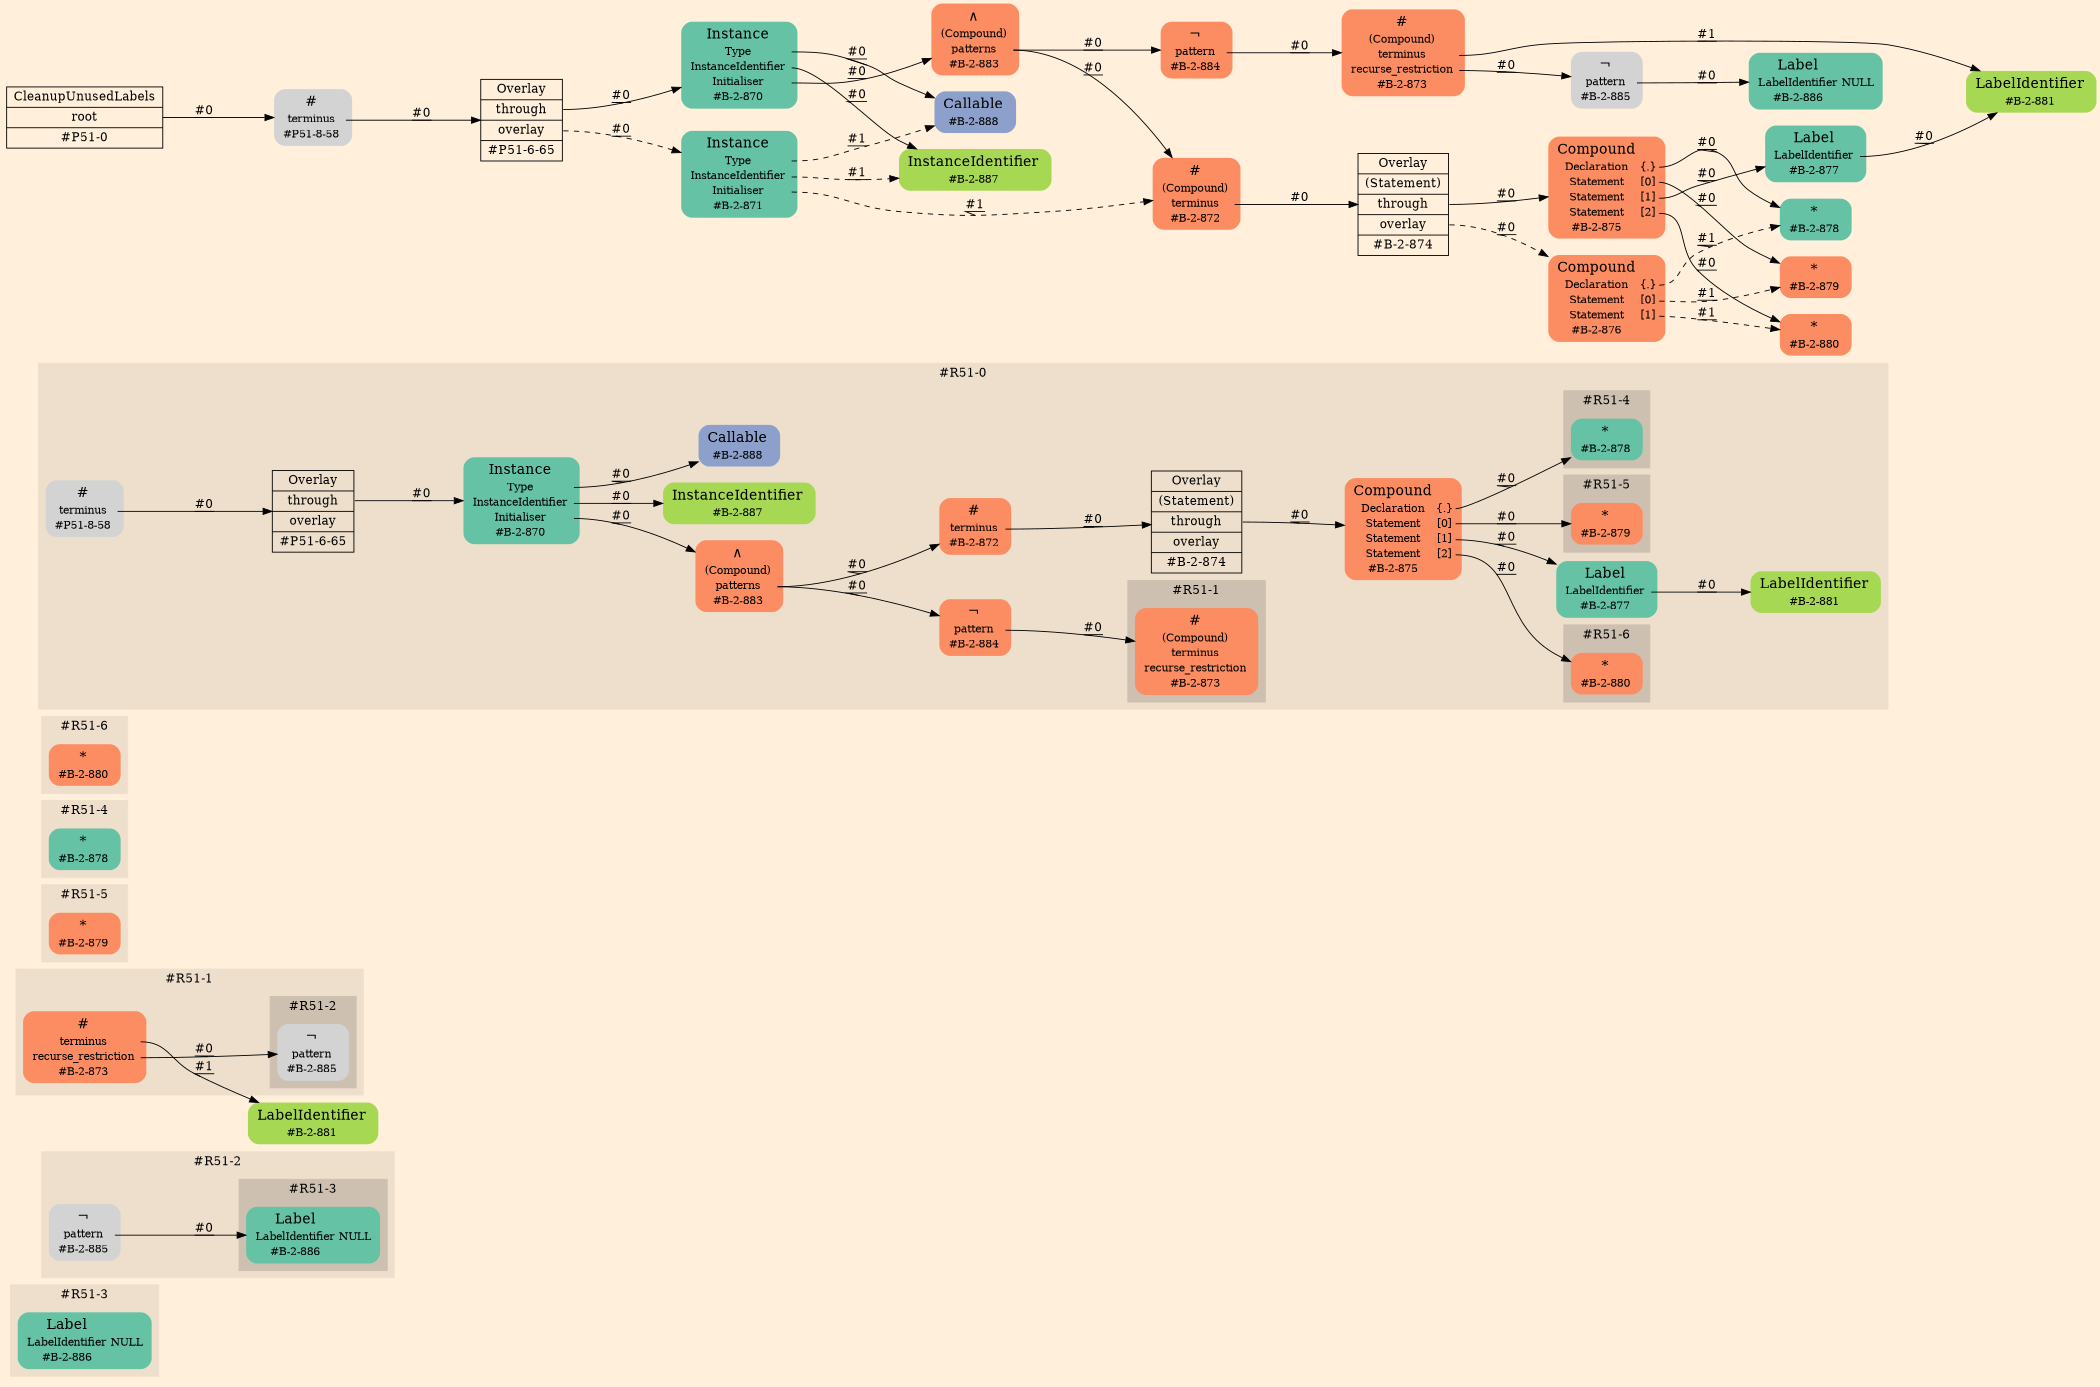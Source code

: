 digraph Inferno {
graph [
rankdir = "LR"
ranksep = 1.0
size = "14,20"
bgcolor = antiquewhite1
color = black
fontcolor = black
];
node [
];
subgraph "cluster#R51-3" {
label = "#R51-3"
style = "filled"
color = antiquewhite2
"#R51-3/#B-2-886" [
shape = "plaintext"
fillcolor = "/set28/1"
label = <<TABLE BORDER="0" CELLBORDER="0" CELLSPACING="0">
 <TR>
  <TD><FONT POINT-SIZE="16.0">Label</FONT></TD>
  <TD></TD>
 </TR>
 <TR>
  <TD>LabelIdentifier</TD>
  <TD PORT="port0">NULL</TD>
 </TR>
 <TR>
  <TD>#B-2-886</TD>
  <TD PORT="port1"></TD>
 </TR>
</TABLE>>
style = "rounded,filled"
fontsize = "12"
];
}
subgraph "cluster#R51-2" {
label = "#R51-2"
style = "filled"
color = antiquewhite2
"#R51-2/#B-2-885" [
shape = "plaintext"
label = <<TABLE BORDER="0" CELLBORDER="0" CELLSPACING="0">
 <TR>
  <TD><FONT POINT-SIZE="16.0">¬</FONT></TD>
  <TD></TD>
 </TR>
 <TR>
  <TD>pattern</TD>
  <TD PORT="port0"></TD>
 </TR>
 <TR>
  <TD>#B-2-885</TD>
  <TD PORT="port1"></TD>
 </TR>
</TABLE>>
style = "rounded,filled"
fontsize = "12"
];
subgraph "cluster#R51-3" {
label = "#R51-3"
style = "filled"
color = antiquewhite3
"#R51-2/#B-2-886" [
shape = "plaintext"
fillcolor = "/set28/1"
label = <<TABLE BORDER="0" CELLBORDER="0" CELLSPACING="0">
 <TR>
  <TD><FONT POINT-SIZE="16.0">Label</FONT></TD>
  <TD></TD>
 </TR>
 <TR>
  <TD>LabelIdentifier</TD>
  <TD PORT="port0">NULL</TD>
 </TR>
 <TR>
  <TD>#B-2-886</TD>
  <TD PORT="port1"></TD>
 </TR>
</TABLE>>
style = "rounded,filled"
fontsize = "12"
];
}
}
"#R51-1/#B-2-881" [
shape = "plaintext"
fillcolor = "/set28/5"
label = <<TABLE BORDER="0" CELLBORDER="0" CELLSPACING="0">
 <TR>
  <TD><FONT POINT-SIZE="16.0">LabelIdentifier</FONT></TD>
  <TD></TD>
 </TR>
 <TR>
  <TD>#B-2-881</TD>
  <TD PORT="port0"></TD>
 </TR>
</TABLE>>
style = "rounded,filled"
fontsize = "12"
];
subgraph "cluster#R51-1" {
label = "#R51-1"
style = "filled"
color = antiquewhite2
"#R51-1/#B-2-873" [
shape = "plaintext"
fillcolor = "/set28/2"
label = <<TABLE BORDER="0" CELLBORDER="0" CELLSPACING="0">
 <TR>
  <TD><FONT POINT-SIZE="16.0">#</FONT></TD>
  <TD></TD>
 </TR>
 <TR>
  <TD>terminus</TD>
  <TD PORT="port0"></TD>
 </TR>
 <TR>
  <TD>recurse_restriction</TD>
  <TD PORT="port1"></TD>
 </TR>
 <TR>
  <TD>#B-2-873</TD>
  <TD PORT="port2"></TD>
 </TR>
</TABLE>>
style = "rounded,filled"
fontsize = "12"
];
subgraph "cluster#R51-2" {
label = "#R51-2"
style = "filled"
color = antiquewhite3
"#R51-1/#B-2-885" [
shape = "plaintext"
label = <<TABLE BORDER="0" CELLBORDER="0" CELLSPACING="0">
 <TR>
  <TD><FONT POINT-SIZE="16.0">¬</FONT></TD>
  <TD></TD>
 </TR>
 <TR>
  <TD>pattern</TD>
  <TD PORT="port0"></TD>
 </TR>
 <TR>
  <TD>#B-2-885</TD>
  <TD PORT="port1"></TD>
 </TR>
</TABLE>>
style = "rounded,filled"
fontsize = "12"
];
}
}
subgraph "cluster#R51-5" {
label = "#R51-5"
style = "filled"
color = antiquewhite2
"#R51-5/#B-2-879" [
shape = "plaintext"
fillcolor = "/set28/2"
label = <<TABLE BORDER="0" CELLBORDER="0" CELLSPACING="0">
 <TR>
  <TD><FONT POINT-SIZE="16.0">*</FONT></TD>
  <TD></TD>
 </TR>
 <TR>
  <TD>#B-2-879</TD>
  <TD PORT="port0"></TD>
 </TR>
</TABLE>>
style = "rounded,filled"
fontsize = "12"
];
}
subgraph "cluster#R51-4" {
label = "#R51-4"
style = "filled"
color = antiquewhite2
"#R51-4/#B-2-878" [
shape = "plaintext"
fillcolor = "/set28/1"
label = <<TABLE BORDER="0" CELLBORDER="0" CELLSPACING="0">
 <TR>
  <TD><FONT POINT-SIZE="16.0">*</FONT></TD>
  <TD></TD>
 </TR>
 <TR>
  <TD>#B-2-878</TD>
  <TD PORT="port0"></TD>
 </TR>
</TABLE>>
style = "rounded,filled"
fontsize = "12"
];
}
subgraph "cluster#R51-6" {
label = "#R51-6"
style = "filled"
color = antiquewhite2
"#R51-6/#B-2-880" [
shape = "plaintext"
fillcolor = "/set28/2"
label = <<TABLE BORDER="0" CELLBORDER="0" CELLSPACING="0">
 <TR>
  <TD><FONT POINT-SIZE="16.0">*</FONT></TD>
  <TD></TD>
 </TR>
 <TR>
  <TD>#B-2-880</TD>
  <TD PORT="port0"></TD>
 </TR>
</TABLE>>
style = "rounded,filled"
fontsize = "12"
];
}
subgraph "cluster#R51-0" {
label = "#R51-0"
style = "filled"
color = antiquewhite2
"#R51-0/#B-2-881" [
shape = "plaintext"
fillcolor = "/set28/5"
label = <<TABLE BORDER="0" CELLBORDER="0" CELLSPACING="0">
 <TR>
  <TD><FONT POINT-SIZE="16.0">LabelIdentifier</FONT></TD>
  <TD></TD>
 </TR>
 <TR>
  <TD>#B-2-881</TD>
  <TD PORT="port0"></TD>
 </TR>
</TABLE>>
style = "rounded,filled"
fontsize = "12"
];
"#R51-0/#B-2-877" [
shape = "plaintext"
fillcolor = "/set28/1"
label = <<TABLE BORDER="0" CELLBORDER="0" CELLSPACING="0">
 <TR>
  <TD><FONT POINT-SIZE="16.0">Label</FONT></TD>
  <TD></TD>
 </TR>
 <TR>
  <TD>LabelIdentifier</TD>
  <TD PORT="port0"></TD>
 </TR>
 <TR>
  <TD>#B-2-877</TD>
  <TD PORT="port1"></TD>
 </TR>
</TABLE>>
style = "rounded,filled"
fontsize = "12"
];
"#R51-0/#B-2-875" [
shape = "plaintext"
fillcolor = "/set28/2"
label = <<TABLE BORDER="0" CELLBORDER="0" CELLSPACING="0">
 <TR>
  <TD><FONT POINT-SIZE="16.0">Compound</FONT></TD>
  <TD></TD>
 </TR>
 <TR>
  <TD>Declaration</TD>
  <TD PORT="port0">{.}</TD>
 </TR>
 <TR>
  <TD>Statement</TD>
  <TD PORT="port1">[0]</TD>
 </TR>
 <TR>
  <TD>Statement</TD>
  <TD PORT="port2">[1]</TD>
 </TR>
 <TR>
  <TD>Statement</TD>
  <TD PORT="port3">[2]</TD>
 </TR>
 <TR>
  <TD>#B-2-875</TD>
  <TD PORT="port4"></TD>
 </TR>
</TABLE>>
style = "rounded,filled"
fontsize = "12"
];
"#R51-0/#B-2-874" [
shape = "record"
fillcolor = antiquewhite2
label = "<fixed> Overlay | <port0> (Statement) | <port1> through | <port2> overlay | <port3> #B-2-874"
style = "filled"
fontsize = "14"
color = black
fontcolor = black
];
"#R51-0/#B-2-884" [
shape = "plaintext"
fillcolor = "/set28/2"
label = <<TABLE BORDER="0" CELLBORDER="0" CELLSPACING="0">
 <TR>
  <TD><FONT POINT-SIZE="16.0">¬</FONT></TD>
  <TD></TD>
 </TR>
 <TR>
  <TD>pattern</TD>
  <TD PORT="port0"></TD>
 </TR>
 <TR>
  <TD>#B-2-884</TD>
  <TD PORT="port1"></TD>
 </TR>
</TABLE>>
style = "rounded,filled"
fontsize = "12"
];
"#R51-0/#B-2-872" [
shape = "plaintext"
fillcolor = "/set28/2"
label = <<TABLE BORDER="0" CELLBORDER="0" CELLSPACING="0">
 <TR>
  <TD><FONT POINT-SIZE="16.0">#</FONT></TD>
  <TD></TD>
 </TR>
 <TR>
  <TD>terminus</TD>
  <TD PORT="port0"></TD>
 </TR>
 <TR>
  <TD>#B-2-872</TD>
  <TD PORT="port1"></TD>
 </TR>
</TABLE>>
style = "rounded,filled"
fontsize = "12"
];
"#R51-0/#P51-6-65" [
shape = "record"
fillcolor = antiquewhite2
label = "<fixed> Overlay | <port0> through | <port1> overlay | <port2> #P51-6-65"
style = "filled"
fontsize = "14"
color = black
fontcolor = black
];
"#R51-0/#P51-8-58" [
shape = "plaintext"
label = <<TABLE BORDER="0" CELLBORDER="0" CELLSPACING="0">
 <TR>
  <TD><FONT POINT-SIZE="16.0">#</FONT></TD>
  <TD></TD>
 </TR>
 <TR>
  <TD>terminus</TD>
  <TD PORT="port0"></TD>
 </TR>
 <TR>
  <TD>#P51-8-58</TD>
  <TD PORT="port1"></TD>
 </TR>
</TABLE>>
style = "rounded,filled"
fontsize = "12"
];
"#R51-0/#B-2-870" [
shape = "plaintext"
fillcolor = "/set28/1"
label = <<TABLE BORDER="0" CELLBORDER="0" CELLSPACING="0">
 <TR>
  <TD><FONT POINT-SIZE="16.0">Instance</FONT></TD>
  <TD></TD>
 </TR>
 <TR>
  <TD>Type</TD>
  <TD PORT="port0"></TD>
 </TR>
 <TR>
  <TD>InstanceIdentifier</TD>
  <TD PORT="port1"></TD>
 </TR>
 <TR>
  <TD>Initialiser</TD>
  <TD PORT="port2"></TD>
 </TR>
 <TR>
  <TD>#B-2-870</TD>
  <TD PORT="port3"></TD>
 </TR>
</TABLE>>
style = "rounded,filled"
fontsize = "12"
];
"#R51-0/#B-2-883" [
shape = "plaintext"
fillcolor = "/set28/2"
label = <<TABLE BORDER="0" CELLBORDER="0" CELLSPACING="0">
 <TR>
  <TD><FONT POINT-SIZE="16.0">∧</FONT></TD>
  <TD></TD>
 </TR>
 <TR>
  <TD>(Compound)</TD>
  <TD PORT="port0"></TD>
 </TR>
 <TR>
  <TD>patterns</TD>
  <TD PORT="port1"></TD>
 </TR>
 <TR>
  <TD>#B-2-883</TD>
  <TD PORT="port2"></TD>
 </TR>
</TABLE>>
style = "rounded,filled"
fontsize = "12"
];
"#R51-0/#B-2-888" [
shape = "plaintext"
fillcolor = "/set28/3"
label = <<TABLE BORDER="0" CELLBORDER="0" CELLSPACING="0">
 <TR>
  <TD><FONT POINT-SIZE="16.0">Callable</FONT></TD>
  <TD></TD>
 </TR>
 <TR>
  <TD>#B-2-888</TD>
  <TD PORT="port0"></TD>
 </TR>
</TABLE>>
style = "rounded,filled"
fontsize = "12"
];
"#R51-0/#B-2-887" [
shape = "plaintext"
fillcolor = "/set28/5"
label = <<TABLE BORDER="0" CELLBORDER="0" CELLSPACING="0">
 <TR>
  <TD><FONT POINT-SIZE="16.0">InstanceIdentifier</FONT></TD>
  <TD></TD>
 </TR>
 <TR>
  <TD>#B-2-887</TD>
  <TD PORT="port0"></TD>
 </TR>
</TABLE>>
style = "rounded,filled"
fontsize = "12"
];
subgraph "cluster#R51-1" {
label = "#R51-1"
style = "filled"
color = antiquewhite3
"#R51-0/#B-2-873" [
shape = "plaintext"
fillcolor = "/set28/2"
label = <<TABLE BORDER="0" CELLBORDER="0" CELLSPACING="0">
 <TR>
  <TD><FONT POINT-SIZE="16.0">#</FONT></TD>
  <TD></TD>
 </TR>
 <TR>
  <TD>(Compound)</TD>
  <TD PORT="port0"></TD>
 </TR>
 <TR>
  <TD>terminus</TD>
  <TD PORT="port1"></TD>
 </TR>
 <TR>
  <TD>recurse_restriction</TD>
  <TD PORT="port2"></TD>
 </TR>
 <TR>
  <TD>#B-2-873</TD>
  <TD PORT="port3"></TD>
 </TR>
</TABLE>>
style = "rounded,filled"
fontsize = "12"
];
}
subgraph "cluster#R51-6" {
label = "#R51-6"
style = "filled"
color = antiquewhite3
"#R51-0/#B-2-880" [
shape = "plaintext"
fillcolor = "/set28/2"
label = <<TABLE BORDER="0" CELLBORDER="0" CELLSPACING="0">
 <TR>
  <TD><FONT POINT-SIZE="16.0">*</FONT></TD>
  <TD></TD>
 </TR>
 <TR>
  <TD>#B-2-880</TD>
  <TD PORT="port0"></TD>
 </TR>
</TABLE>>
style = "rounded,filled"
fontsize = "12"
];
}
subgraph "cluster#R51-4" {
label = "#R51-4"
style = "filled"
color = antiquewhite3
"#R51-0/#B-2-878" [
shape = "plaintext"
fillcolor = "/set28/1"
label = <<TABLE BORDER="0" CELLBORDER="0" CELLSPACING="0">
 <TR>
  <TD><FONT POINT-SIZE="16.0">*</FONT></TD>
  <TD></TD>
 </TR>
 <TR>
  <TD>#B-2-878</TD>
  <TD PORT="port0"></TD>
 </TR>
</TABLE>>
style = "rounded,filled"
fontsize = "12"
];
}
subgraph "cluster#R51-5" {
label = "#R51-5"
style = "filled"
color = antiquewhite3
"#R51-0/#B-2-879" [
shape = "plaintext"
fillcolor = "/set28/2"
label = <<TABLE BORDER="0" CELLBORDER="0" CELLSPACING="0">
 <TR>
  <TD><FONT POINT-SIZE="16.0">*</FONT></TD>
  <TD></TD>
 </TR>
 <TR>
  <TD>#B-2-879</TD>
  <TD PORT="port0"></TD>
 </TR>
</TABLE>>
style = "rounded,filled"
fontsize = "12"
];
}
}
"CR#P51-0" [
shape = "record"
fillcolor = antiquewhite1
label = "<fixed> CleanupUnusedLabels | <port0> root | <port1> #P51-0"
style = "filled"
fontsize = "14"
color = black
fontcolor = black
];
"#P51-8-58" [
shape = "plaintext"
label = <<TABLE BORDER="0" CELLBORDER="0" CELLSPACING="0">
 <TR>
  <TD><FONT POINT-SIZE="16.0">#</FONT></TD>
  <TD></TD>
 </TR>
 <TR>
  <TD>terminus</TD>
  <TD PORT="port0"></TD>
 </TR>
 <TR>
  <TD>#P51-8-58</TD>
  <TD PORT="port1"></TD>
 </TR>
</TABLE>>
style = "rounded,filled"
fontsize = "12"
];
"#P51-6-65" [
shape = "record"
fillcolor = antiquewhite1
label = "<fixed> Overlay | <port0> through | <port1> overlay | <port2> #P51-6-65"
style = "filled"
fontsize = "14"
color = black
fontcolor = black
];
"#B-2-870" [
shape = "plaintext"
fillcolor = "/set28/1"
label = <<TABLE BORDER="0" CELLBORDER="0" CELLSPACING="0">
 <TR>
  <TD><FONT POINT-SIZE="16.0">Instance</FONT></TD>
  <TD></TD>
 </TR>
 <TR>
  <TD>Type</TD>
  <TD PORT="port0"></TD>
 </TR>
 <TR>
  <TD>InstanceIdentifier</TD>
  <TD PORT="port1"></TD>
 </TR>
 <TR>
  <TD>Initialiser</TD>
  <TD PORT="port2"></TD>
 </TR>
 <TR>
  <TD>#B-2-870</TD>
  <TD PORT="port3"></TD>
 </TR>
</TABLE>>
style = "rounded,filled"
fontsize = "12"
];
"#B-2-888" [
shape = "plaintext"
fillcolor = "/set28/3"
label = <<TABLE BORDER="0" CELLBORDER="0" CELLSPACING="0">
 <TR>
  <TD><FONT POINT-SIZE="16.0">Callable</FONT></TD>
  <TD></TD>
 </TR>
 <TR>
  <TD>#B-2-888</TD>
  <TD PORT="port0"></TD>
 </TR>
</TABLE>>
style = "rounded,filled"
fontsize = "12"
];
"#B-2-887" [
shape = "plaintext"
fillcolor = "/set28/5"
label = <<TABLE BORDER="0" CELLBORDER="0" CELLSPACING="0">
 <TR>
  <TD><FONT POINT-SIZE="16.0">InstanceIdentifier</FONT></TD>
  <TD></TD>
 </TR>
 <TR>
  <TD>#B-2-887</TD>
  <TD PORT="port0"></TD>
 </TR>
</TABLE>>
style = "rounded,filled"
fontsize = "12"
];
"#B-2-883" [
shape = "plaintext"
fillcolor = "/set28/2"
label = <<TABLE BORDER="0" CELLBORDER="0" CELLSPACING="0">
 <TR>
  <TD><FONT POINT-SIZE="16.0">∧</FONT></TD>
  <TD></TD>
 </TR>
 <TR>
  <TD>(Compound)</TD>
  <TD PORT="port0"></TD>
 </TR>
 <TR>
  <TD>patterns</TD>
  <TD PORT="port1"></TD>
 </TR>
 <TR>
  <TD>#B-2-883</TD>
  <TD PORT="port2"></TD>
 </TR>
</TABLE>>
style = "rounded,filled"
fontsize = "12"
];
"#B-2-872" [
shape = "plaintext"
fillcolor = "/set28/2"
label = <<TABLE BORDER="0" CELLBORDER="0" CELLSPACING="0">
 <TR>
  <TD><FONT POINT-SIZE="16.0">#</FONT></TD>
  <TD></TD>
 </TR>
 <TR>
  <TD>(Compound)</TD>
  <TD PORT="port0"></TD>
 </TR>
 <TR>
  <TD>terminus</TD>
  <TD PORT="port1"></TD>
 </TR>
 <TR>
  <TD>#B-2-872</TD>
  <TD PORT="port2"></TD>
 </TR>
</TABLE>>
style = "rounded,filled"
fontsize = "12"
];
"#B-2-874" [
shape = "record"
fillcolor = antiquewhite1
label = "<fixed> Overlay | <port0> (Statement) | <port1> through | <port2> overlay | <port3> #B-2-874"
style = "filled"
fontsize = "14"
color = black
fontcolor = black
];
"#B-2-875" [
shape = "plaintext"
fillcolor = "/set28/2"
label = <<TABLE BORDER="0" CELLBORDER="0" CELLSPACING="0">
 <TR>
  <TD><FONT POINT-SIZE="16.0">Compound</FONT></TD>
  <TD></TD>
 </TR>
 <TR>
  <TD>Declaration</TD>
  <TD PORT="port0">{.}</TD>
 </TR>
 <TR>
  <TD>Statement</TD>
  <TD PORT="port1">[0]</TD>
 </TR>
 <TR>
  <TD>Statement</TD>
  <TD PORT="port2">[1]</TD>
 </TR>
 <TR>
  <TD>Statement</TD>
  <TD PORT="port3">[2]</TD>
 </TR>
 <TR>
  <TD>#B-2-875</TD>
  <TD PORT="port4"></TD>
 </TR>
</TABLE>>
style = "rounded,filled"
fontsize = "12"
];
"#B-2-878" [
shape = "plaintext"
fillcolor = "/set28/1"
label = <<TABLE BORDER="0" CELLBORDER="0" CELLSPACING="0">
 <TR>
  <TD><FONT POINT-SIZE="16.0">*</FONT></TD>
  <TD></TD>
 </TR>
 <TR>
  <TD>#B-2-878</TD>
  <TD PORT="port0"></TD>
 </TR>
</TABLE>>
style = "rounded,filled"
fontsize = "12"
];
"#B-2-879" [
shape = "plaintext"
fillcolor = "/set28/2"
label = <<TABLE BORDER="0" CELLBORDER="0" CELLSPACING="0">
 <TR>
  <TD><FONT POINT-SIZE="16.0">*</FONT></TD>
  <TD></TD>
 </TR>
 <TR>
  <TD>#B-2-879</TD>
  <TD PORT="port0"></TD>
 </TR>
</TABLE>>
style = "rounded,filled"
fontsize = "12"
];
"#B-2-877" [
shape = "plaintext"
fillcolor = "/set28/1"
label = <<TABLE BORDER="0" CELLBORDER="0" CELLSPACING="0">
 <TR>
  <TD><FONT POINT-SIZE="16.0">Label</FONT></TD>
  <TD></TD>
 </TR>
 <TR>
  <TD>LabelIdentifier</TD>
  <TD PORT="port0"></TD>
 </TR>
 <TR>
  <TD>#B-2-877</TD>
  <TD PORT="port1"></TD>
 </TR>
</TABLE>>
style = "rounded,filled"
fontsize = "12"
];
"#B-2-881" [
shape = "plaintext"
fillcolor = "/set28/5"
label = <<TABLE BORDER="0" CELLBORDER="0" CELLSPACING="0">
 <TR>
  <TD><FONT POINT-SIZE="16.0">LabelIdentifier</FONT></TD>
  <TD></TD>
 </TR>
 <TR>
  <TD>#B-2-881</TD>
  <TD PORT="port0"></TD>
 </TR>
</TABLE>>
style = "rounded,filled"
fontsize = "12"
];
"#B-2-880" [
shape = "plaintext"
fillcolor = "/set28/2"
label = <<TABLE BORDER="0" CELLBORDER="0" CELLSPACING="0">
 <TR>
  <TD><FONT POINT-SIZE="16.0">*</FONT></TD>
  <TD></TD>
 </TR>
 <TR>
  <TD>#B-2-880</TD>
  <TD PORT="port0"></TD>
 </TR>
</TABLE>>
style = "rounded,filled"
fontsize = "12"
];
"#B-2-876" [
shape = "plaintext"
fillcolor = "/set28/2"
label = <<TABLE BORDER="0" CELLBORDER="0" CELLSPACING="0">
 <TR>
  <TD><FONT POINT-SIZE="16.0">Compound</FONT></TD>
  <TD></TD>
 </TR>
 <TR>
  <TD>Declaration</TD>
  <TD PORT="port0">{.}</TD>
 </TR>
 <TR>
  <TD>Statement</TD>
  <TD PORT="port1">[0]</TD>
 </TR>
 <TR>
  <TD>Statement</TD>
  <TD PORT="port2">[1]</TD>
 </TR>
 <TR>
  <TD>#B-2-876</TD>
  <TD PORT="port3"></TD>
 </TR>
</TABLE>>
style = "rounded,filled"
fontsize = "12"
];
"#B-2-884" [
shape = "plaintext"
fillcolor = "/set28/2"
label = <<TABLE BORDER="0" CELLBORDER="0" CELLSPACING="0">
 <TR>
  <TD><FONT POINT-SIZE="16.0">¬</FONT></TD>
  <TD></TD>
 </TR>
 <TR>
  <TD>pattern</TD>
  <TD PORT="port0"></TD>
 </TR>
 <TR>
  <TD>#B-2-884</TD>
  <TD PORT="port1"></TD>
 </TR>
</TABLE>>
style = "rounded,filled"
fontsize = "12"
];
"#B-2-873" [
shape = "plaintext"
fillcolor = "/set28/2"
label = <<TABLE BORDER="0" CELLBORDER="0" CELLSPACING="0">
 <TR>
  <TD><FONT POINT-SIZE="16.0">#</FONT></TD>
  <TD></TD>
 </TR>
 <TR>
  <TD>(Compound)</TD>
  <TD PORT="port0"></TD>
 </TR>
 <TR>
  <TD>terminus</TD>
  <TD PORT="port1"></TD>
 </TR>
 <TR>
  <TD>recurse_restriction</TD>
  <TD PORT="port2"></TD>
 </TR>
 <TR>
  <TD>#B-2-873</TD>
  <TD PORT="port3"></TD>
 </TR>
</TABLE>>
style = "rounded,filled"
fontsize = "12"
];
"#B-2-885" [
shape = "plaintext"
label = <<TABLE BORDER="0" CELLBORDER="0" CELLSPACING="0">
 <TR>
  <TD><FONT POINT-SIZE="16.0">¬</FONT></TD>
  <TD></TD>
 </TR>
 <TR>
  <TD>pattern</TD>
  <TD PORT="port0"></TD>
 </TR>
 <TR>
  <TD>#B-2-885</TD>
  <TD PORT="port1"></TD>
 </TR>
</TABLE>>
style = "rounded,filled"
fontsize = "12"
];
"#B-2-886" [
shape = "plaintext"
fillcolor = "/set28/1"
label = <<TABLE BORDER="0" CELLBORDER="0" CELLSPACING="0">
 <TR>
  <TD><FONT POINT-SIZE="16.0">Label</FONT></TD>
  <TD></TD>
 </TR>
 <TR>
  <TD>LabelIdentifier</TD>
  <TD PORT="port0">NULL</TD>
 </TR>
 <TR>
  <TD>#B-2-886</TD>
  <TD PORT="port1"></TD>
 </TR>
</TABLE>>
style = "rounded,filled"
fontsize = "12"
];
"#B-2-871" [
shape = "plaintext"
fillcolor = "/set28/1"
label = <<TABLE BORDER="0" CELLBORDER="0" CELLSPACING="0">
 <TR>
  <TD><FONT POINT-SIZE="16.0">Instance</FONT></TD>
  <TD></TD>
 </TR>
 <TR>
  <TD>Type</TD>
  <TD PORT="port0"></TD>
 </TR>
 <TR>
  <TD>InstanceIdentifier</TD>
  <TD PORT="port1"></TD>
 </TR>
 <TR>
  <TD>Initialiser</TD>
  <TD PORT="port2"></TD>
 </TR>
 <TR>
  <TD>#B-2-871</TD>
  <TD PORT="port3"></TD>
 </TR>
</TABLE>>
style = "rounded,filled"
fontsize = "12"
];
"CR#P51-0":port0 -> "#P51-8-58" [style="solid"
label = "#0"
decorate = true
color = black
fontcolor = black
];
"#P51-8-58":port0 -> "#P51-6-65" [style="solid"
label = "#0"
decorate = true
color = black
fontcolor = black
];
"#P51-6-65":port0 -> "#B-2-870" [style="solid"
label = "#0"
decorate = true
color = black
fontcolor = black
];
"#P51-6-65":port1 -> "#B-2-871" [style="dashed"
label = "#0"
decorate = true
color = black
fontcolor = black
];
"#B-2-870":port0 -> "#B-2-888" [style="solid"
label = "#0"
decorate = true
color = black
fontcolor = black
];
"#B-2-870":port1 -> "#B-2-887" [style="solid"
label = "#0"
decorate = true
color = black
fontcolor = black
];
"#B-2-870":port2 -> "#B-2-883" [style="solid"
label = "#0"
decorate = true
color = black
fontcolor = black
];
"#B-2-883":port1 -> "#B-2-872" [style="solid"
label = "#0"
decorate = true
color = black
fontcolor = black
];
"#B-2-883":port1 -> "#B-2-884" [style="solid"
label = "#0"
decorate = true
color = black
fontcolor = black
];
"#B-2-872":port1 -> "#B-2-874" [style="solid"
label = "#0"
decorate = true
color = black
fontcolor = black
];
"#B-2-874":port1 -> "#B-2-875" [style="solid"
label = "#0"
decorate = true
color = black
fontcolor = black
];
"#B-2-874":port2 -> "#B-2-876" [style="dashed"
label = "#0"
decorate = true
color = black
fontcolor = black
];
"#B-2-875":port0 -> "#B-2-878" [style="solid"
label = "#0"
decorate = true
color = black
fontcolor = black
];
"#B-2-875":port1 -> "#B-2-879" [style="solid"
label = "#0"
decorate = true
color = black
fontcolor = black
];
"#B-2-875":port2 -> "#B-2-877" [style="solid"
label = "#0"
decorate = true
color = black
fontcolor = black
];
"#B-2-875":port3 -> "#B-2-880" [style="solid"
label = "#0"
decorate = true
color = black
fontcolor = black
];
"#B-2-877":port0 -> "#B-2-881" [style="solid"
label = "#0"
decorate = true
color = black
fontcolor = black
];
"#B-2-876":port0 -> "#B-2-878" [style="dashed"
label = "#1"
decorate = true
color = black
fontcolor = black
];
"#B-2-876":port1 -> "#B-2-879" [style="dashed"
label = "#1"
decorate = true
color = black
fontcolor = black
];
"#B-2-876":port2 -> "#B-2-880" [style="dashed"
label = "#1"
decorate = true
color = black
fontcolor = black
];
"#B-2-884":port0 -> "#B-2-873" [style="solid"
label = "#0"
decorate = true
color = black
fontcolor = black
];
"#B-2-873":port1 -> "#B-2-881" [style="solid"
label = "#1"
decorate = true
color = black
fontcolor = black
];
"#B-2-873":port2 -> "#B-2-885" [style="solid"
label = "#0"
decorate = true
color = black
fontcolor = black
];
"#B-2-885":port0 -> "#B-2-886" [style="solid"
label = "#0"
decorate = true
color = black
fontcolor = black
];
"#B-2-871":port0 -> "#B-2-888" [style="dashed"
label = "#1"
decorate = true
color = black
fontcolor = black
];
"#B-2-871":port1 -> "#B-2-887" [style="dashed"
label = "#1"
decorate = true
color = black
fontcolor = black
];
"#B-2-871":port2 -> "#B-2-872" [style="dashed"
label = "#1"
decorate = true
color = black
fontcolor = black
];
"#R51-0/#B-2-877":port0 -> "#R51-0/#B-2-881" [style="solid"
label = "#0"
decorate = true
color = black
fontcolor = black
];
"#R51-0/#B-2-875":port0 -> "#R51-0/#B-2-878" [style="solid"
label = "#0"
decorate = true
color = black
fontcolor = black
];
"#R51-0/#B-2-875":port1 -> "#R51-0/#B-2-879" [style="solid"
label = "#0"
decorate = true
color = black
fontcolor = black
];
"#R51-0/#B-2-875":port2 -> "#R51-0/#B-2-877" [style="solid"
label = "#0"
decorate = true
color = black
fontcolor = black
];
"#R51-0/#B-2-875":port3 -> "#R51-0/#B-2-880" [style="solid"
label = "#0"
decorate = true
color = black
fontcolor = black
];
"#R51-0/#B-2-874":port1 -> "#R51-0/#B-2-875" [style="solid"
label = "#0"
decorate = true
color = black
fontcolor = black
];
"#R51-0/#B-2-884":port0 -> "#R51-0/#B-2-873" [style="solid"
label = "#0"
decorate = true
color = black
fontcolor = black
];
"#R51-0/#B-2-872":port0 -> "#R51-0/#B-2-874" [style="solid"
label = "#0"
decorate = true
color = black
fontcolor = black
];
"#R51-0/#P51-6-65":port0 -> "#R51-0/#B-2-870" [style="solid"
label = "#0"
decorate = true
color = black
fontcolor = black
];
"#R51-0/#P51-8-58":port0 -> "#R51-0/#P51-6-65" [style="solid"
label = "#0"
decorate = true
color = black
fontcolor = black
];
"#R51-0/#B-2-870":port0 -> "#R51-0/#B-2-888" [style="solid"
label = "#0"
decorate = true
color = black
fontcolor = black
];
"#R51-0/#B-2-870":port1 -> "#R51-0/#B-2-887" [style="solid"
label = "#0"
decorate = true
color = black
fontcolor = black
];
"#R51-0/#B-2-870":port2 -> "#R51-0/#B-2-883" [style="solid"
label = "#0"
decorate = true
color = black
fontcolor = black
];
"#R51-0/#B-2-883":port1 -> "#R51-0/#B-2-872" [style="solid"
label = "#0"
decorate = true
color = black
fontcolor = black
];
"#R51-0/#B-2-883":port1 -> "#R51-0/#B-2-884" [style="solid"
label = "#0"
decorate = true
color = black
fontcolor = black
];
"#R51-1/#B-2-873":port0 -> "#R51-1/#B-2-881" [style="solid"
label = "#1"
decorate = true
color = black
fontcolor = black
];
"#R51-1/#B-2-873":port1 -> "#R51-1/#B-2-885" [style="solid"
label = "#0"
decorate = true
color = black
fontcolor = black
];
"#R51-2/#B-2-885":port0 -> "#R51-2/#B-2-886" [style="solid"
label = "#0"
decorate = true
color = black
fontcolor = black
];
}
